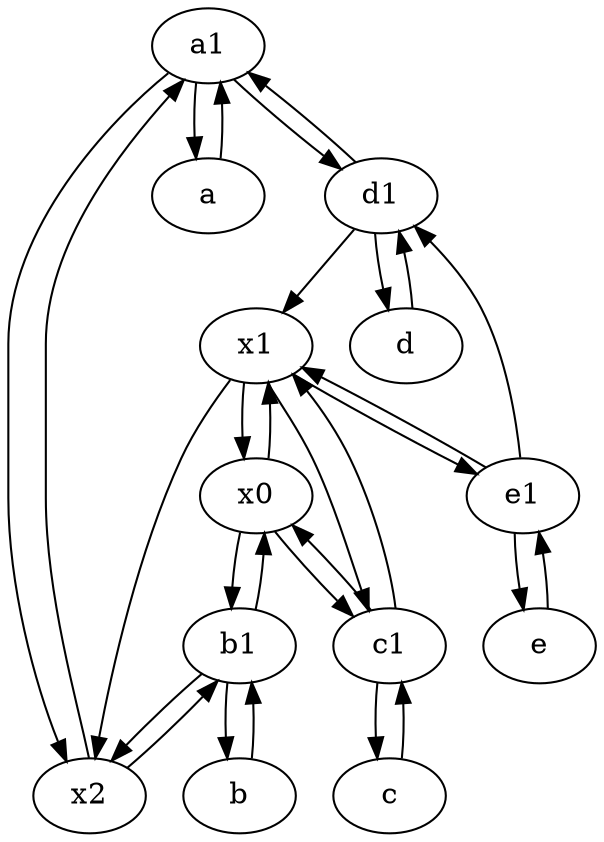 digraph  {
	a1 [pos="40,15!"];
	b [pos="50,20!"];
	d [pos="20,30!"];
	d1 [pos="25,30!"];
	c [pos="20,10!"];
	b1 [pos="45,20!"];
	a [pos="40,10!"];
	x0;
	c1 [pos="30,15!"];
	e [pos="30,50!"];
	x2;
	x1;
	e1 [pos="25,45!"];
	x1 -> x0;
	b -> b1;
	a1 -> a;
	x2 -> a1;
	b1 -> x2;
	a1 -> d1;
	x2 -> b1;
	e -> e1;
	x0 -> x1;
	c1 -> x1;
	x1 -> x2;
	b1 -> b;
	d1 -> a1;
	e1 -> e;
	c -> c1;
	c1 -> c;
	c1 -> x0;
	e1 -> x1;
	a1 -> x2;
	x1 -> c1;
	e1 -> d1;
	d -> d1;
	x0 -> c1;
	a -> a1;
	d1 -> d;
	x0 -> b1;
	d1 -> x1;
	x1 -> e1;
	b1 -> x0;

	}